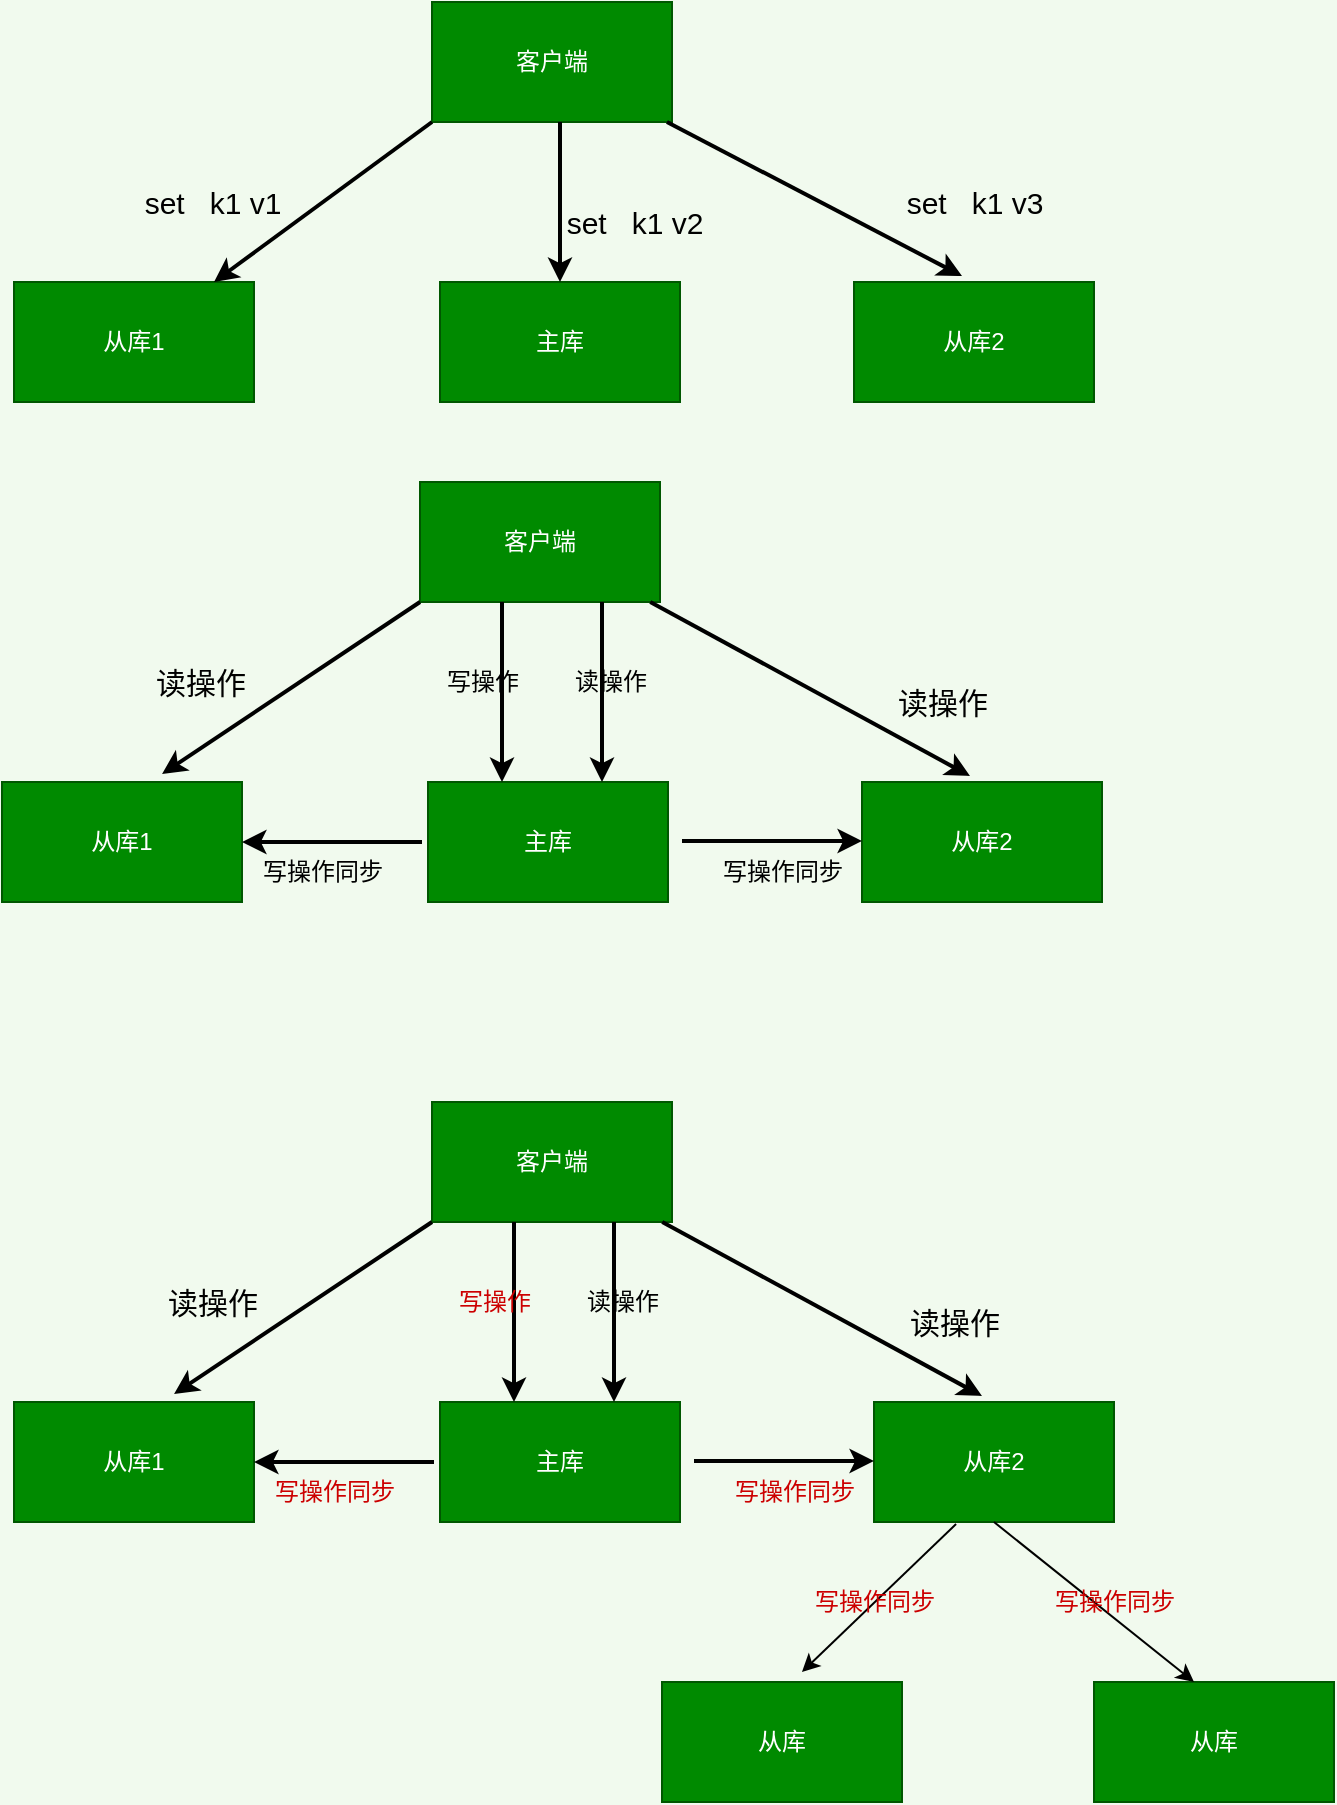 <mxfile>
    <diagram id="lIP1G0Ze2ofil0xgQFyW" name="Page-1">
        <mxGraphModel dx="1344" dy="595" grid="1" gridSize="10" guides="1" tooltips="1" connect="1" arrows="1" fold="1" page="1" pageScale="1" pageWidth="827" pageHeight="1169" background="#F1FAEE" math="0" shadow="0">
            <root>
                <mxCell id="0"/>
                <mxCell id="1" parent="0"/>
                <mxCell id="2" value="客户端" style="rounded=0;whiteSpace=wrap;html=1;fillColor=#008a00;strokeColor=#005700;fontColor=#ffffff;" parent="1" vertex="1">
                    <mxGeometry x="349" y="110" width="120" height="60" as="geometry"/>
                </mxCell>
                <mxCell id="3" value="从库1" style="rounded=0;whiteSpace=wrap;html=1;fillColor=#008a00;strokeColor=#005700;fontColor=#ffffff;" parent="1" vertex="1">
                    <mxGeometry x="140" y="250" width="120" height="60" as="geometry"/>
                </mxCell>
                <mxCell id="4" value="主库" style="rounded=0;whiteSpace=wrap;html=1;fillColor=#008a00;strokeColor=#005700;fontColor=#ffffff;" parent="1" vertex="1">
                    <mxGeometry x="353" y="250" width="120" height="60" as="geometry"/>
                </mxCell>
                <mxCell id="5" value="从库2" style="rounded=0;whiteSpace=wrap;html=1;fillColor=#008a00;strokeColor=#005700;fontColor=#ffffff;" parent="1" vertex="1">
                    <mxGeometry x="560" y="250" width="120" height="60" as="geometry"/>
                </mxCell>
                <mxCell id="7" value="" style="endArrow=classic;html=1;strokeColor=#000000;strokeWidth=2;exitX=0;exitY=1;exitDx=0;exitDy=0;" parent="1" source="2" edge="1">
                    <mxGeometry width="50" height="50" relative="1" as="geometry">
                        <mxPoint x="319" y="210" as="sourcePoint"/>
                        <mxPoint x="240" y="250" as="targetPoint"/>
                    </mxGeometry>
                </mxCell>
                <mxCell id="8" value="" style="endArrow=classic;html=1;strokeColor=#000000;strokeWidth=2;entryX=0.5;entryY=0;entryDx=0;entryDy=0;" parent="1" target="4" edge="1">
                    <mxGeometry width="50" height="50" relative="1" as="geometry">
                        <mxPoint x="413" y="170" as="sourcePoint"/>
                        <mxPoint x="439" y="210" as="targetPoint"/>
                    </mxGeometry>
                </mxCell>
                <mxCell id="9" value="&lt;font color=&quot;#000000&quot; style=&quot;font-size: 15px&quot;&gt;set&amp;nbsp; &amp;nbsp;k1 v1&lt;/font&gt;" style="text;html=1;align=center;verticalAlign=middle;resizable=0;points=[];autosize=1;strokeColor=none;" parent="1" vertex="1">
                    <mxGeometry x="199" y="200" width="80" height="20" as="geometry"/>
                </mxCell>
                <mxCell id="10" value="&lt;font color=&quot;#000000&quot; style=&quot;font-size: 15px&quot;&gt;set&amp;nbsp; &amp;nbsp;k1 v2&lt;/font&gt;" style="text;html=1;align=center;verticalAlign=middle;resizable=0;points=[];autosize=1;strokeColor=none;" parent="1" vertex="1">
                    <mxGeometry x="410" y="210" width="80" height="20" as="geometry"/>
                </mxCell>
                <mxCell id="11" value="&lt;font color=&quot;#000000&quot; style=&quot;font-size: 15px&quot;&gt;set&amp;nbsp; &amp;nbsp;k1 v3&lt;br&gt;&lt;/font&gt;" style="text;html=1;align=center;verticalAlign=middle;resizable=0;points=[];autosize=1;strokeColor=none;" parent="1" vertex="1">
                    <mxGeometry x="580" y="200" width="80" height="20" as="geometry"/>
                </mxCell>
                <mxCell id="13" value="" style="endArrow=classic;html=1;strokeColor=#000000;strokeWidth=2;entryX=0.45;entryY=-0.05;entryDx=0;entryDy=0;entryPerimeter=0;" parent="1" source="2" target="5" edge="1">
                    <mxGeometry width="50" height="50" relative="1" as="geometry">
                        <mxPoint x="469" y="190" as="sourcePoint"/>
                        <mxPoint x="539.711" y="140" as="targetPoint"/>
                    </mxGeometry>
                </mxCell>
                <mxCell id="14" value="客户端" style="rounded=0;whiteSpace=wrap;html=1;fillColor=#008a00;strokeColor=#005700;fontColor=#ffffff;" parent="1" vertex="1">
                    <mxGeometry x="343" y="350" width="120" height="60" as="geometry"/>
                </mxCell>
                <mxCell id="15" value="从库1" style="rounded=0;whiteSpace=wrap;html=1;fillColor=#008a00;strokeColor=#005700;fontColor=#ffffff;" parent="1" vertex="1">
                    <mxGeometry x="134" y="500" width="120" height="60" as="geometry"/>
                </mxCell>
                <mxCell id="16" value="主库" style="rounded=0;whiteSpace=wrap;html=1;fillColor=#008a00;strokeColor=#005700;fontColor=#ffffff;" parent="1" vertex="1">
                    <mxGeometry x="347" y="500" width="120" height="60" as="geometry"/>
                </mxCell>
                <mxCell id="17" value="从库2" style="rounded=0;whiteSpace=wrap;html=1;fillColor=#008a00;strokeColor=#005700;fontColor=#ffffff;" parent="1" vertex="1">
                    <mxGeometry x="564" y="500" width="120" height="60" as="geometry"/>
                </mxCell>
                <mxCell id="18" value="" style="endArrow=classic;html=1;strokeColor=#000000;strokeWidth=2;exitX=0;exitY=1;exitDx=0;exitDy=0;entryX=0.667;entryY=-0.067;entryDx=0;entryDy=0;entryPerimeter=0;" parent="1" source="14" target="15" edge="1">
                    <mxGeometry width="50" height="50" relative="1" as="geometry">
                        <mxPoint x="313" y="450" as="sourcePoint"/>
                        <mxPoint x="224" y="490" as="targetPoint"/>
                    </mxGeometry>
                </mxCell>
                <mxCell id="19" value="" style="endArrow=classic;html=1;strokeColor=#000000;strokeWidth=2;entryX=0.5;entryY=0;entryDx=0;entryDy=0;" parent="1" edge="1">
                    <mxGeometry width="50" height="50" relative="1" as="geometry">
                        <mxPoint x="384" y="410" as="sourcePoint"/>
                        <mxPoint x="384" y="500" as="targetPoint"/>
                    </mxGeometry>
                </mxCell>
                <mxCell id="20" value="&lt;font color=&quot;#000000&quot;&gt;&lt;span style=&quot;font-size: 15px&quot;&gt;读操作&lt;/span&gt;&lt;/font&gt;" style="text;html=1;align=center;verticalAlign=middle;resizable=0;points=[];autosize=1;strokeColor=none;" parent="1" vertex="1">
                    <mxGeometry x="203" y="440" width="60" height="20" as="geometry"/>
                </mxCell>
                <mxCell id="22" value="&lt;font color=&quot;#000000&quot; style=&quot;font-size: 15px&quot;&gt;读操作&lt;br&gt;&lt;/font&gt;" style="text;html=1;align=center;verticalAlign=middle;resizable=0;points=[];autosize=1;strokeColor=none;" parent="1" vertex="1">
                    <mxGeometry x="574" y="450" width="60" height="20" as="geometry"/>
                </mxCell>
                <mxCell id="23" value="" style="endArrow=classic;html=1;strokeColor=#000000;strokeWidth=2;entryX=0.45;entryY=-0.05;entryDx=0;entryDy=0;entryPerimeter=0;" parent="1" source="14" target="17" edge="1">
                    <mxGeometry width="50" height="50" relative="1" as="geometry">
                        <mxPoint x="463" y="430" as="sourcePoint"/>
                        <mxPoint x="533.711" y="380" as="targetPoint"/>
                    </mxGeometry>
                </mxCell>
                <mxCell id="24" value="" style="endArrow=classic;html=1;strokeColor=#000000;strokeWidth=2;entryX=0.5;entryY=0;entryDx=0;entryDy=0;" parent="1" edge="1">
                    <mxGeometry width="50" height="50" relative="1" as="geometry">
                        <mxPoint x="434" y="410" as="sourcePoint"/>
                        <mxPoint x="434" y="500" as="targetPoint"/>
                    </mxGeometry>
                </mxCell>
                <mxCell id="26" value="&lt;font color=&quot;#000000&quot;&gt;写操作&lt;/font&gt;" style="text;html=1;align=center;verticalAlign=middle;resizable=0;points=[];autosize=1;strokeColor=none;" parent="1" vertex="1">
                    <mxGeometry x="349" y="440" width="50" height="20" as="geometry"/>
                </mxCell>
                <mxCell id="27" value="&lt;font color=&quot;#000000&quot;&gt;读操作&lt;/font&gt;" style="text;html=1;align=center;verticalAlign=middle;resizable=0;points=[];autosize=1;strokeColor=none;" parent="1" vertex="1">
                    <mxGeometry x="413" y="440" width="50" height="20" as="geometry"/>
                </mxCell>
                <mxCell id="28" value="" style="endArrow=classic;html=1;strokeColor=#000000;strokeWidth=2;entryX=1;entryY=0.5;entryDx=0;entryDy=0;" parent="1" target="15" edge="1">
                    <mxGeometry width="50" height="50" relative="1" as="geometry">
                        <mxPoint x="344" y="530" as="sourcePoint"/>
                        <mxPoint x="304" y="530" as="targetPoint"/>
                    </mxGeometry>
                </mxCell>
                <mxCell id="29" value="" style="endArrow=classic;html=1;strokeColor=#000000;strokeWidth=2;entryX=1;entryY=0.5;entryDx=0;entryDy=0;" parent="1" edge="1">
                    <mxGeometry width="50" height="50" relative="1" as="geometry">
                        <mxPoint x="474" y="529.5" as="sourcePoint"/>
                        <mxPoint x="564" y="529.5" as="targetPoint"/>
                    </mxGeometry>
                </mxCell>
                <mxCell id="31" value="&lt;font color=&quot;#000000&quot;&gt;写操作同步&lt;/font&gt;" style="text;html=1;align=center;verticalAlign=middle;resizable=0;points=[];autosize=1;strokeColor=none;" parent="1" vertex="1">
                    <mxGeometry x="254" y="535" width="80" height="20" as="geometry"/>
                </mxCell>
                <mxCell id="32" value="&lt;font color=&quot;#000000&quot;&gt;写操作同步&lt;/font&gt;" style="text;html=1;align=center;verticalAlign=middle;resizable=0;points=[];autosize=1;strokeColor=none;" parent="1" vertex="1">
                    <mxGeometry x="484" y="535" width="80" height="20" as="geometry"/>
                </mxCell>
                <mxCell id="33" value="客户端" style="rounded=0;whiteSpace=wrap;html=1;fillColor=#008a00;strokeColor=#005700;fontColor=#ffffff;" vertex="1" parent="1">
                    <mxGeometry x="349" y="660" width="120" height="60" as="geometry"/>
                </mxCell>
                <mxCell id="34" value="从库1" style="rounded=0;whiteSpace=wrap;html=1;fillColor=#008a00;strokeColor=#005700;fontColor=#ffffff;" vertex="1" parent="1">
                    <mxGeometry x="140" y="810" width="120" height="60" as="geometry"/>
                </mxCell>
                <mxCell id="35" value="主库" style="rounded=0;whiteSpace=wrap;html=1;fillColor=#008a00;strokeColor=#005700;fontColor=#ffffff;" vertex="1" parent="1">
                    <mxGeometry x="353" y="810" width="120" height="60" as="geometry"/>
                </mxCell>
                <mxCell id="36" value="从库2" style="rounded=0;whiteSpace=wrap;html=1;fillColor=#008a00;strokeColor=#005700;fontColor=#ffffff;" vertex="1" parent="1">
                    <mxGeometry x="570" y="810" width="120" height="60" as="geometry"/>
                </mxCell>
                <mxCell id="37" value="" style="endArrow=classic;html=1;strokeColor=#000000;strokeWidth=2;exitX=0;exitY=1;exitDx=0;exitDy=0;entryX=0.667;entryY=-0.067;entryDx=0;entryDy=0;entryPerimeter=0;" edge="1" parent="1" source="33" target="34">
                    <mxGeometry width="50" height="50" relative="1" as="geometry">
                        <mxPoint x="319" y="760" as="sourcePoint"/>
                        <mxPoint x="230" y="800" as="targetPoint"/>
                    </mxGeometry>
                </mxCell>
                <mxCell id="38" value="" style="endArrow=classic;html=1;strokeColor=#000000;strokeWidth=2;entryX=0.5;entryY=0;entryDx=0;entryDy=0;" edge="1" parent="1">
                    <mxGeometry width="50" height="50" relative="1" as="geometry">
                        <mxPoint x="390" y="720" as="sourcePoint"/>
                        <mxPoint x="390" y="810" as="targetPoint"/>
                    </mxGeometry>
                </mxCell>
                <mxCell id="39" value="&lt;font color=&quot;#000000&quot;&gt;&lt;span style=&quot;font-size: 15px&quot;&gt;读操作&lt;/span&gt;&lt;/font&gt;" style="text;html=1;align=center;verticalAlign=middle;resizable=0;points=[];autosize=1;strokeColor=none;" vertex="1" parent="1">
                    <mxGeometry x="209" y="750" width="60" height="20" as="geometry"/>
                </mxCell>
                <mxCell id="40" value="&lt;font color=&quot;#000000&quot; style=&quot;font-size: 15px&quot;&gt;读操作&lt;br&gt;&lt;/font&gt;" style="text;html=1;align=center;verticalAlign=middle;resizable=0;points=[];autosize=1;strokeColor=none;" vertex="1" parent="1">
                    <mxGeometry x="580" y="760" width="60" height="20" as="geometry"/>
                </mxCell>
                <mxCell id="41" value="" style="endArrow=classic;html=1;strokeColor=#000000;strokeWidth=2;entryX=0.45;entryY=-0.05;entryDx=0;entryDy=0;entryPerimeter=0;" edge="1" parent="1" source="33" target="36">
                    <mxGeometry width="50" height="50" relative="1" as="geometry">
                        <mxPoint x="469" y="740" as="sourcePoint"/>
                        <mxPoint x="539.711" y="690" as="targetPoint"/>
                    </mxGeometry>
                </mxCell>
                <mxCell id="42" value="" style="endArrow=classic;html=1;strokeColor=#000000;strokeWidth=2;entryX=0.5;entryY=0;entryDx=0;entryDy=0;" edge="1" parent="1">
                    <mxGeometry width="50" height="50" relative="1" as="geometry">
                        <mxPoint x="440" y="720" as="sourcePoint"/>
                        <mxPoint x="440" y="810" as="targetPoint"/>
                    </mxGeometry>
                </mxCell>
                <mxCell id="43" value="&lt;font&gt;写操作&lt;/font&gt;" style="text;html=1;align=center;verticalAlign=middle;resizable=0;points=[];autosize=1;strokeColor=none;fontColor=#CC0000;" vertex="1" parent="1">
                    <mxGeometry x="355" y="750" width="50" height="20" as="geometry"/>
                </mxCell>
                <mxCell id="44" value="&lt;font color=&quot;#000000&quot;&gt;读操作&lt;/font&gt;" style="text;html=1;align=center;verticalAlign=middle;resizable=0;points=[];autosize=1;strokeColor=none;" vertex="1" parent="1">
                    <mxGeometry x="419" y="750" width="50" height="20" as="geometry"/>
                </mxCell>
                <mxCell id="45" value="" style="endArrow=classic;html=1;strokeColor=#000000;strokeWidth=2;entryX=1;entryY=0.5;entryDx=0;entryDy=0;" edge="1" parent="1" target="34">
                    <mxGeometry width="50" height="50" relative="1" as="geometry">
                        <mxPoint x="350" y="840" as="sourcePoint"/>
                        <mxPoint x="310" y="840" as="targetPoint"/>
                    </mxGeometry>
                </mxCell>
                <mxCell id="46" value="" style="endArrow=classic;html=1;strokeColor=#000000;strokeWidth=2;entryX=1;entryY=0.5;entryDx=0;entryDy=0;" edge="1" parent="1">
                    <mxGeometry width="50" height="50" relative="1" as="geometry">
                        <mxPoint x="480" y="839.5" as="sourcePoint"/>
                        <mxPoint x="570" y="839.5" as="targetPoint"/>
                    </mxGeometry>
                </mxCell>
                <mxCell id="47" value="&lt;font&gt;写操作同步&lt;/font&gt;" style="text;html=1;align=center;verticalAlign=middle;resizable=0;points=[];autosize=1;strokeColor=none;fontColor=#CC0000;" vertex="1" parent="1">
                    <mxGeometry x="260" y="845" width="80" height="20" as="geometry"/>
                </mxCell>
                <mxCell id="48" value="&lt;font&gt;写操作同步&lt;/font&gt;" style="text;html=1;align=center;verticalAlign=middle;resizable=0;points=[];autosize=1;strokeColor=none;fontColor=#CC0000;" vertex="1" parent="1">
                    <mxGeometry x="490" y="845" width="80" height="20" as="geometry"/>
                </mxCell>
                <mxCell id="49" value="从库" style="rounded=0;whiteSpace=wrap;html=1;fillColor=#008a00;strokeColor=#005700;fontColor=#ffffff;" vertex="1" parent="1">
                    <mxGeometry x="464" y="950" width="120" height="60" as="geometry"/>
                </mxCell>
                <mxCell id="50" value="从库" style="rounded=0;whiteSpace=wrap;html=1;fillColor=#008a00;strokeColor=#005700;fontColor=#ffffff;" vertex="1" parent="1">
                    <mxGeometry x="680" y="950" width="120" height="60" as="geometry"/>
                </mxCell>
                <mxCell id="51" value="" style="endArrow=classic;html=1;entryX=0.583;entryY=-0.083;entryDx=0;entryDy=0;entryPerimeter=0;exitX=0.342;exitY=1.017;exitDx=0;exitDy=0;exitPerimeter=0;strokeColor=#000000;" edge="1" parent="1" source="36" target="49">
                    <mxGeometry width="50" height="50" relative="1" as="geometry">
                        <mxPoint x="550" y="950" as="sourcePoint"/>
                        <mxPoint x="600" y="900" as="targetPoint"/>
                    </mxGeometry>
                </mxCell>
                <mxCell id="52" value="" style="endArrow=classic;html=1;entryX=0.583;entryY=-0.083;entryDx=0;entryDy=0;entryPerimeter=0;exitX=0.5;exitY=1;exitDx=0;exitDy=0;strokeColor=#000000;" edge="1" parent="1" source="36">
                    <mxGeometry width="50" height="50" relative="1" as="geometry">
                        <mxPoint x="807.08" y="876" as="sourcePoint"/>
                        <mxPoint x="730" y="950" as="targetPoint"/>
                    </mxGeometry>
                </mxCell>
                <mxCell id="53" value="&lt;font&gt;写操作同步&lt;/font&gt;" style="text;html=1;align=center;verticalAlign=middle;resizable=0;points=[];autosize=1;strokeColor=none;fontColor=#CC0000;" vertex="1" parent="1">
                    <mxGeometry x="530" y="900" width="80" height="20" as="geometry"/>
                </mxCell>
                <mxCell id="54" value="&lt;font&gt;写操作同步&lt;/font&gt;" style="text;html=1;align=center;verticalAlign=middle;resizable=0;points=[];autosize=1;strokeColor=none;fontColor=#CC0000;" vertex="1" parent="1">
                    <mxGeometry x="650" y="900" width="80" height="20" as="geometry"/>
                </mxCell>
            </root>
        </mxGraphModel>
    </diagram>
</mxfile>